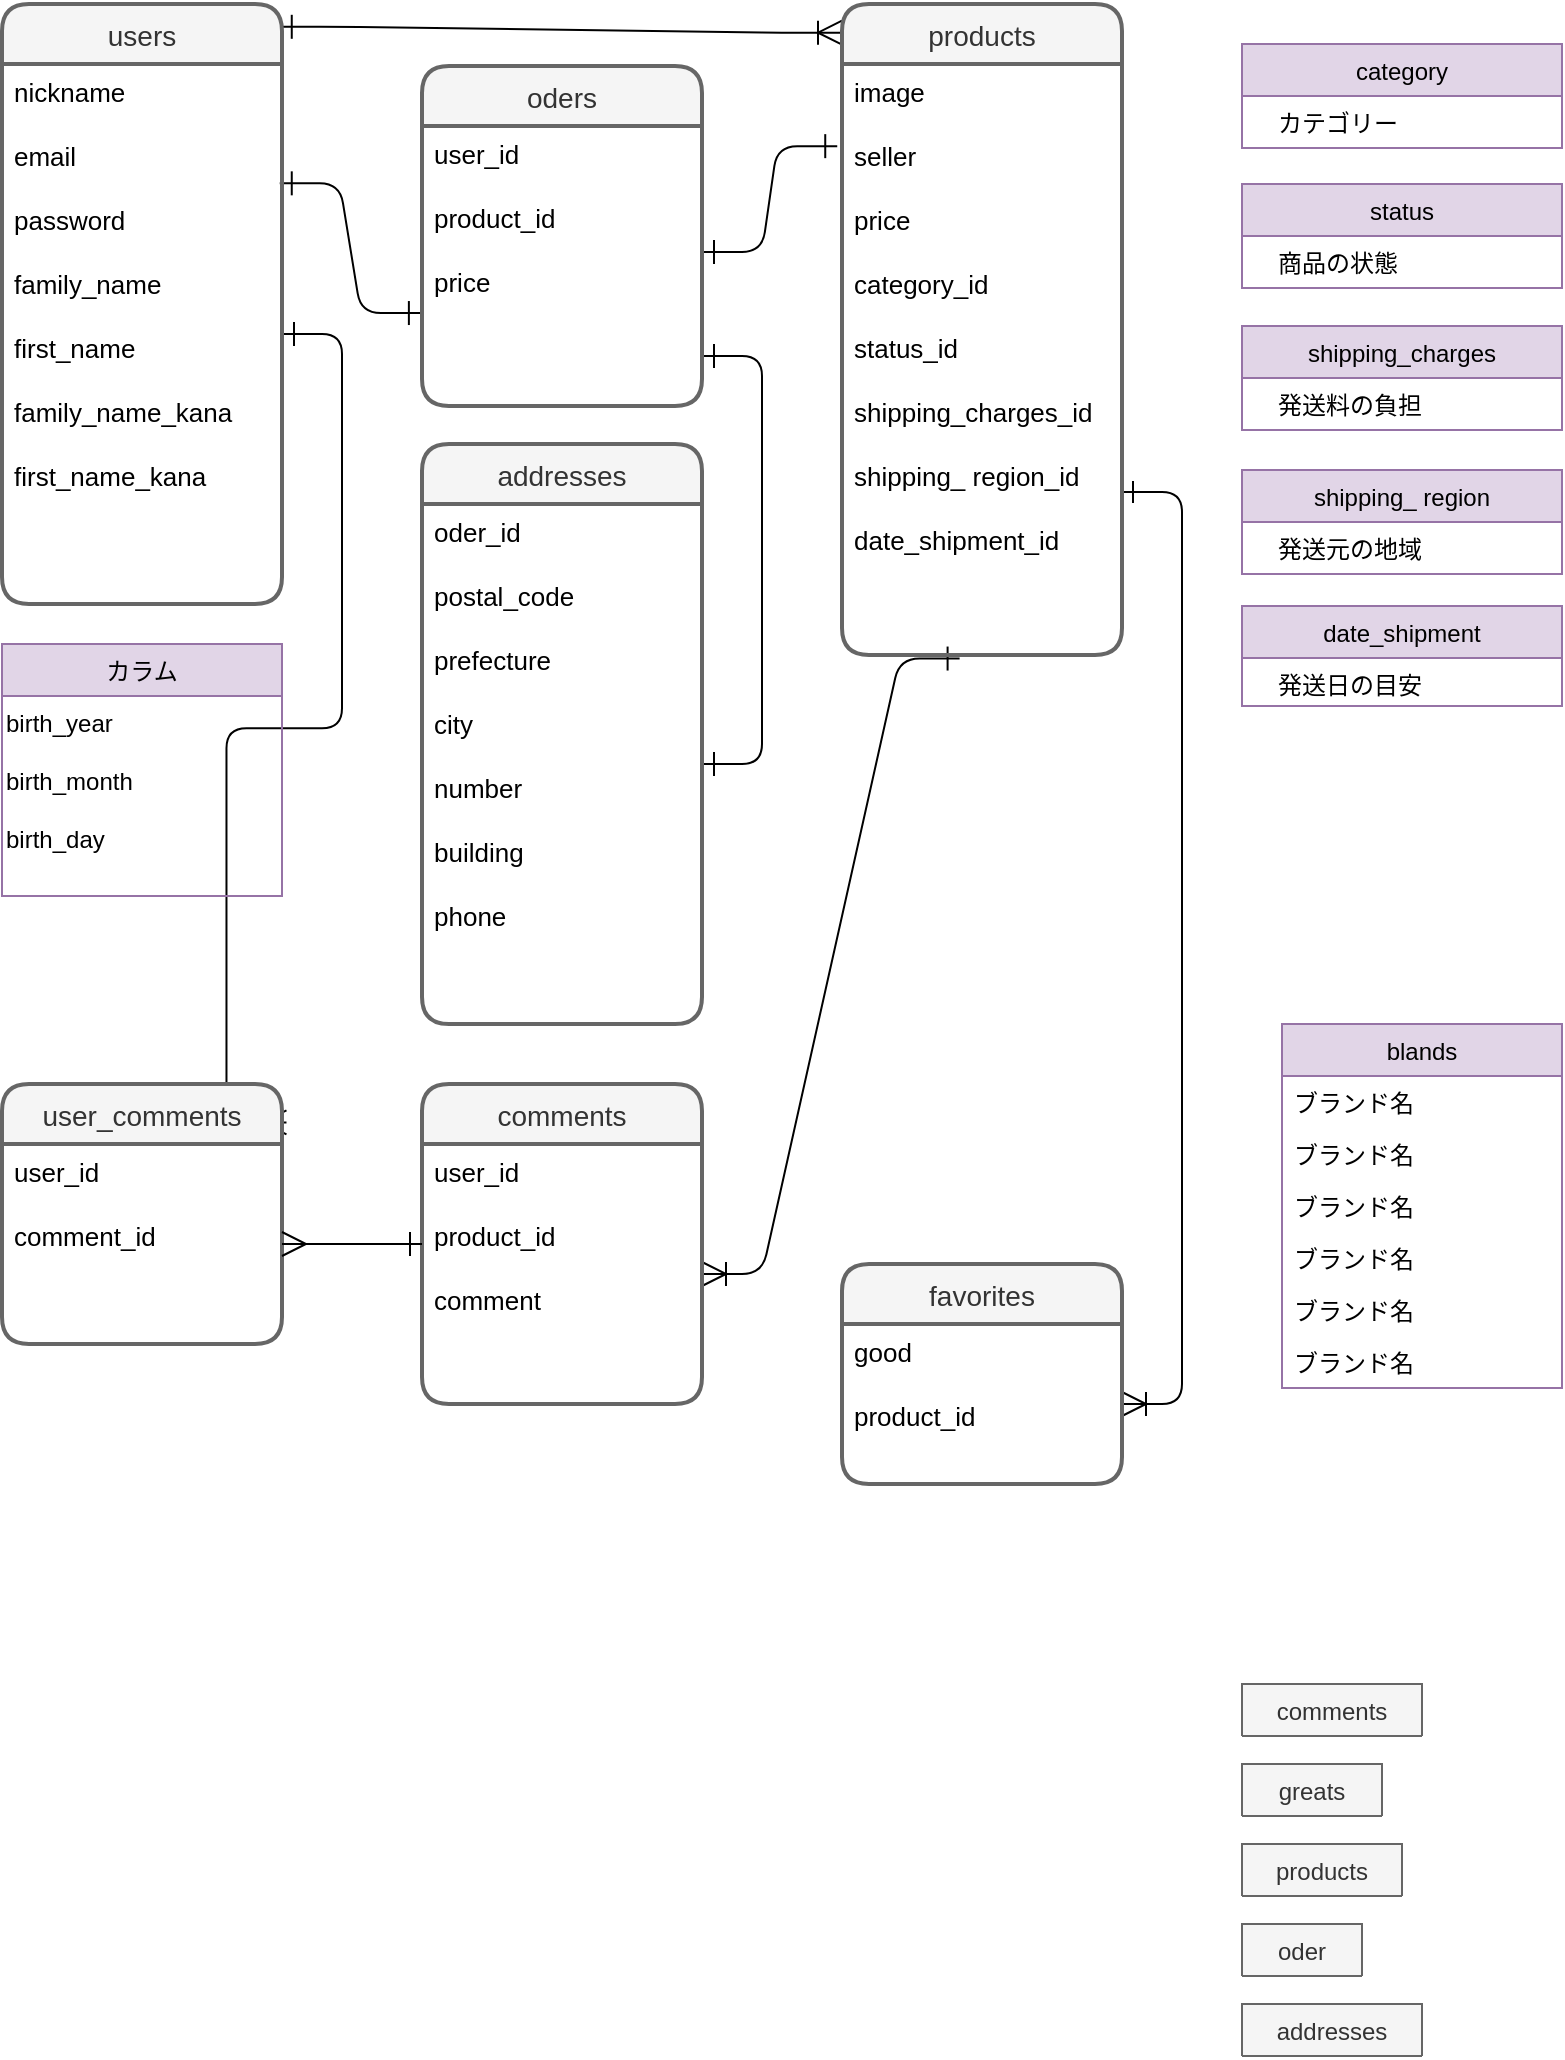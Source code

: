 <mxfile version="13.6.6" type="github">
  <diagram id="48rqmKpTKFCgV5Ji868A" name="Page-1">
    <mxGraphModel dx="946" dy="614" grid="1" gridSize="10" guides="1" tooltips="1" connect="1" arrows="1" fold="1" page="1" pageScale="1" pageWidth="827" pageHeight="1169" math="0" shadow="0">
      <root>
        <mxCell id="0" />
        <mxCell id="1" parent="0" />
        <mxCell id="Y9J6DQePMJ58XrVkBvrN-83" value="" style="edgeStyle=entityRelationEdgeStyle;fontSize=12;html=1;endArrow=ERone;startArrow=ERone;startFill=0;endFill=0;entryX=-0.004;entryY=0.668;entryDx=0;entryDy=0;exitX=0.992;exitY=0.221;exitDx=0;exitDy=0;exitPerimeter=0;entryPerimeter=0;endSize=10;startSize=10;" parent="1" source="Y9J6DQePMJ58XrVkBvrN-155" target="Y9J6DQePMJ58XrVkBvrN-182" edge="1">
          <mxGeometry width="100" height="100" relative="1" as="geometry">
            <mxPoint x="170" y="136.004" as="sourcePoint" />
            <mxPoint x="230" y="166.996" as="targetPoint" />
          </mxGeometry>
        </mxCell>
        <mxCell id="Y9J6DQePMJ58XrVkBvrN-84" value="" style="edgeStyle=entityRelationEdgeStyle;fontSize=12;html=1;endArrow=ERone;startArrow=ERone;startFill=0;exitX=1;exitY=0.5;exitDx=0;exitDy=0;endFill=0;endSize=10;startSize=10;" parent="1" target="Y9J6DQePMJ58XrVkBvrN-198" edge="1">
          <mxGeometry width="100" height="100" relative="1" as="geometry">
            <mxPoint x="370" y="236" as="sourcePoint" />
            <mxPoint x="370" y="361" as="targetPoint" />
          </mxGeometry>
        </mxCell>
        <mxCell id="Y9J6DQePMJ58XrVkBvrN-95" value="" style="edgeStyle=entityRelationEdgeStyle;fontSize=12;html=1;endArrow=ERone;startArrow=ERone;startFill=0;entryX=-0.017;entryY=0.139;entryDx=0;entryDy=0;endFill=0;endSize=10;startSize=10;entryPerimeter=0;" parent="1" target="Y9J6DQePMJ58XrVkBvrN-162" edge="1">
          <mxGeometry width="100" height="100" relative="1" as="geometry">
            <mxPoint x="370" y="184" as="sourcePoint" />
            <mxPoint x="430" y="145.0" as="targetPoint" />
          </mxGeometry>
        </mxCell>
        <mxCell id="Y9J6DQePMJ58XrVkBvrN-35" value="category" style="swimlane;fontStyle=0;childLayout=stackLayout;horizontal=1;startSize=26;fillColor=#e1d5e7;horizontalStack=0;resizeParent=1;resizeParentMax=0;resizeLast=0;collapsible=1;marginBottom=0;strokeColor=#9673a6;" parent="1" vertex="1">
          <mxGeometry x="640" y="80" width="160" height="52" as="geometry" />
        </mxCell>
        <mxCell id="Y9J6DQePMJ58XrVkBvrN-37" value="　カテゴリー" style="text;strokeColor=none;fillColor=none;align=left;verticalAlign=top;spacingLeft=4;spacingRight=4;overflow=hidden;rotatable=0;points=[[0,0.5],[1,0.5]];portConstraint=eastwest;" parent="Y9J6DQePMJ58XrVkBvrN-35" vertex="1">
          <mxGeometry y="26" width="160" height="26" as="geometry" />
        </mxCell>
        <mxCell id="Y9J6DQePMJ58XrVkBvrN-98" value="" style="edgeStyle=entityRelationEdgeStyle;fontSize=12;html=1;endArrow=ERoneToMany;startArrow=ERone;exitX=0.992;exitY=0.038;exitDx=0;exitDy=0;startFill=0;exitPerimeter=0;entryX=0;entryY=0.044;entryDx=0;entryDy=0;entryPerimeter=0;endSize=10;startSize=10;" parent="1" source="Y9J6DQePMJ58XrVkBvrN-154" target="Y9J6DQePMJ58XrVkBvrN-161" edge="1">
          <mxGeometry width="100" height="100" relative="1" as="geometry">
            <mxPoint x="170" y="94.04" as="sourcePoint" />
            <mxPoint x="427.06" y="94.04" as="targetPoint" />
          </mxGeometry>
        </mxCell>
        <mxCell id="Y9J6DQePMJ58XrVkBvrN-102" value="" style="edgeStyle=entityRelationEdgeStyle;fontSize=12;html=1;endArrow=ERone;startArrow=ERoneToMany;startFill=0;endFill=0;exitX=1;exitY=0.5;exitDx=0;exitDy=0;entryX=0.42;entryY=1.006;entryDx=0;entryDy=0;entryPerimeter=0;endSize=10;startSize=10;" parent="1" source="Y9J6DQePMJ58XrVkBvrN-206" target="Y9J6DQePMJ58XrVkBvrN-162" edge="1">
          <mxGeometry width="100" height="100" relative="1" as="geometry">
            <mxPoint x="370" y="785.0" as="sourcePoint" />
            <mxPoint x="495.94" y="342.002" as="targetPoint" />
          </mxGeometry>
        </mxCell>
        <mxCell id="Y9J6DQePMJ58XrVkBvrN-25" value="blands" style="swimlane;fontStyle=0;childLayout=stackLayout;horizontal=1;startSize=26;fillColor=#e1d5e7;horizontalStack=0;resizeParent=1;resizeParentMax=0;resizeLast=0;collapsible=1;marginBottom=0;strokeColor=#9673a6;" parent="1" vertex="1">
          <mxGeometry x="660" y="570" width="140" height="182" as="geometry" />
        </mxCell>
        <mxCell id="Y9J6DQePMJ58XrVkBvrN-26" value="ブランド名" style="text;strokeColor=none;fillColor=none;align=left;verticalAlign=top;spacingLeft=4;spacingRight=4;overflow=hidden;rotatable=0;points=[[0,0.5],[1,0.5]];portConstraint=eastwest;" parent="Y9J6DQePMJ58XrVkBvrN-25" vertex="1">
          <mxGeometry y="26" width="140" height="26" as="geometry" />
        </mxCell>
        <mxCell id="Y9J6DQePMJ58XrVkBvrN-27" value="ブランド名" style="text;strokeColor=none;fillColor=none;align=left;verticalAlign=top;spacingLeft=4;spacingRight=4;overflow=hidden;rotatable=0;points=[[0,0.5],[1,0.5]];portConstraint=eastwest;" parent="Y9J6DQePMJ58XrVkBvrN-25" vertex="1">
          <mxGeometry y="52" width="140" height="26" as="geometry" />
        </mxCell>
        <mxCell id="Y9J6DQePMJ58XrVkBvrN-28" value="ブランド名" style="text;strokeColor=none;fillColor=none;align=left;verticalAlign=top;spacingLeft=4;spacingRight=4;overflow=hidden;rotatable=0;points=[[0,0.5],[1,0.5]];portConstraint=eastwest;" parent="Y9J6DQePMJ58XrVkBvrN-25" vertex="1">
          <mxGeometry y="78" width="140" height="26" as="geometry" />
        </mxCell>
        <mxCell id="Y9J6DQePMJ58XrVkBvrN-29" value="ブランド名" style="text;strokeColor=none;fillColor=none;align=left;verticalAlign=top;spacingLeft=4;spacingRight=4;overflow=hidden;rotatable=0;points=[[0,0.5],[1,0.5]];portConstraint=eastwest;" parent="Y9J6DQePMJ58XrVkBvrN-25" vertex="1">
          <mxGeometry y="104" width="140" height="26" as="geometry" />
        </mxCell>
        <mxCell id="Y9J6DQePMJ58XrVkBvrN-30" value="ブランド名" style="text;strokeColor=none;fillColor=none;align=left;verticalAlign=top;spacingLeft=4;spacingRight=4;overflow=hidden;rotatable=0;points=[[0,0.5],[1,0.5]];portConstraint=eastwest;" parent="Y9J6DQePMJ58XrVkBvrN-25" vertex="1">
          <mxGeometry y="130" width="140" height="26" as="geometry" />
        </mxCell>
        <mxCell id="Y9J6DQePMJ58XrVkBvrN-31" value="ブランド名" style="text;strokeColor=none;fillColor=none;align=left;verticalAlign=top;spacingLeft=4;spacingRight=4;overflow=hidden;rotatable=0;points=[[0,0.5],[1,0.5]];portConstraint=eastwest;" parent="Y9J6DQePMJ58XrVkBvrN-25" vertex="1">
          <mxGeometry y="156" width="140" height="26" as="geometry" />
        </mxCell>
        <mxCell id="Y9J6DQePMJ58XrVkBvrN-110" value="" style="edgeStyle=entityRelationEdgeStyle;fontSize=12;html=1;endArrow=ERone;startArrow=ERmany;startFill=0;endFill=0;exitX=1.016;exitY=0.148;exitDx=0;exitDy=0;exitPerimeter=0;endSize=10;startSize=10;" parent="1" source="Y9J6DQePMJ58XrVkBvrN-217" target="Y9J6DQePMJ58XrVkBvrN-155" edge="1">
          <mxGeometry width="100" height="100" relative="1" as="geometry">
            <mxPoint x="100" y="590" as="sourcePoint" />
            <mxPoint x="160" y="480" as="targetPoint" />
          </mxGeometry>
        </mxCell>
        <mxCell id="Y9J6DQePMJ58XrVkBvrN-117" value="" style="edgeStyle=entityRelationEdgeStyle;fontSize=12;html=1;endArrow=ERoneToMany;startArrow=ERone;startFill=0;endFill=0;exitX=1;exitY=0.724;exitDx=0;exitDy=0;exitPerimeter=0;endSize=10;startSize=9;" parent="1" source="Y9J6DQePMJ58XrVkBvrN-162" target="Y9J6DQePMJ58XrVkBvrN-212" edge="1">
          <mxGeometry width="100" height="100" relative="1" as="geometry">
            <mxPoint x="571.96" y="313.012" as="sourcePoint" />
            <mxPoint x="580" y="950" as="targetPoint" />
          </mxGeometry>
        </mxCell>
        <mxCell id="Y9J6DQePMJ58XrVkBvrN-120" value="status" style="swimlane;fontStyle=0;childLayout=stackLayout;horizontal=1;startSize=26;fillColor=#e1d5e7;horizontalStack=0;resizeParent=1;resizeParentMax=0;resizeLast=0;collapsible=1;marginBottom=0;strokeColor=#9673a6;" parent="1" vertex="1">
          <mxGeometry x="640" y="150" width="160" height="52" as="geometry" />
        </mxCell>
        <mxCell id="Y9J6DQePMJ58XrVkBvrN-121" value="　商品の状態" style="text;strokeColor=none;fillColor=none;align=left;verticalAlign=top;spacingLeft=4;spacingRight=4;overflow=hidden;rotatable=0;points=[[0,0.5],[1,0.5]];portConstraint=eastwest;" parent="Y9J6DQePMJ58XrVkBvrN-120" vertex="1">
          <mxGeometry y="26" width="160" height="26" as="geometry" />
        </mxCell>
        <mxCell id="Y9J6DQePMJ58XrVkBvrN-126" value="shipping_charges" style="swimlane;fontStyle=0;childLayout=stackLayout;horizontal=1;startSize=26;fillColor=#e1d5e7;horizontalStack=0;resizeParent=1;resizeParentMax=0;resizeLast=0;collapsible=1;marginBottom=0;strokeColor=#9673a6;" parent="1" vertex="1">
          <mxGeometry x="640" y="221" width="160" height="52" as="geometry" />
        </mxCell>
        <mxCell id="Y9J6DQePMJ58XrVkBvrN-127" value="　発送料の負担" style="text;strokeColor=none;fillColor=none;align=left;verticalAlign=top;spacingLeft=4;spacingRight=4;overflow=hidden;rotatable=0;points=[[0,0.5],[1,0.5]];portConstraint=eastwest;" parent="Y9J6DQePMJ58XrVkBvrN-126" vertex="1">
          <mxGeometry y="26" width="160" height="26" as="geometry" />
        </mxCell>
        <mxCell id="Y9J6DQePMJ58XrVkBvrN-128" value="shipping_ region" style="swimlane;fontStyle=0;childLayout=stackLayout;horizontal=1;startSize=26;fillColor=#e1d5e7;horizontalStack=0;resizeParent=1;resizeParentMax=0;resizeLast=0;collapsible=1;marginBottom=0;strokeColor=#9673a6;" parent="1" vertex="1">
          <mxGeometry x="640" y="293" width="160" height="52" as="geometry" />
        </mxCell>
        <mxCell id="Y9J6DQePMJ58XrVkBvrN-129" value="　発送元の地域" style="text;strokeColor=none;fillColor=none;align=left;verticalAlign=top;spacingLeft=4;spacingRight=4;overflow=hidden;rotatable=0;points=[[0,0.5],[1,0.5]];portConstraint=eastwest;" parent="Y9J6DQePMJ58XrVkBvrN-128" vertex="1">
          <mxGeometry y="26" width="160" height="26" as="geometry" />
        </mxCell>
        <mxCell id="Y9J6DQePMJ58XrVkBvrN-130" value="date_shipment" style="swimlane;fontStyle=0;childLayout=stackLayout;horizontal=1;startSize=26;fillColor=#e1d5e7;horizontalStack=0;resizeParent=1;resizeParentMax=0;resizeLast=0;collapsible=1;marginBottom=0;strokeColor=#9673a6;" parent="1" vertex="1">
          <mxGeometry x="640" y="361" width="160" height="50" as="geometry" />
        </mxCell>
        <mxCell id="Y9J6DQePMJ58XrVkBvrN-131" value="　発送日の目安" style="text;strokeColor=none;fillColor=none;align=left;verticalAlign=top;spacingLeft=4;spacingRight=4;overflow=hidden;rotatable=0;points=[[0,0.5],[1,0.5]];portConstraint=eastwest;" parent="Y9J6DQePMJ58XrVkBvrN-130" vertex="1">
          <mxGeometry y="26" width="160" height="24" as="geometry" />
        </mxCell>
        <mxCell id="Y9J6DQePMJ58XrVkBvrN-154" value="users" style="swimlane;childLayout=stackLayout;horizontal=1;startSize=30;horizontalStack=0;rounded=1;fontSize=14;fontStyle=0;strokeWidth=2;resizeParent=0;resizeLast=1;shadow=0;dashed=0;align=center;fillColor=#f5f5f5;strokeColor=#666666;fontColor=#333333;" parent="1" vertex="1">
          <mxGeometry x="20" y="60" width="140" height="300" as="geometry" />
        </mxCell>
        <mxCell id="Y9J6DQePMJ58XrVkBvrN-155" value="nickname&#xa;&#xa;email&#xa;&#xa;password&#xa;&#xa;family_name&#xa;&#xa;first_name&#xa;&#xa;family_name_kana&#xa;&#xa;first_name_kana&#xa;&#xa;" style="align=left;strokeColor=none;fillColor=none;spacingLeft=4;fontSize=13;verticalAlign=top;resizable=0;rotatable=0;part=1;" parent="Y9J6DQePMJ58XrVkBvrN-154" vertex="1">
          <mxGeometry y="30" width="140" height="270" as="geometry" />
        </mxCell>
        <mxCell id="Y9J6DQePMJ58XrVkBvrN-157" style="edgeStyle=orthogonalEdgeStyle;rounded=0;orthogonalLoop=1;jettySize=auto;html=1;exitX=0.5;exitY=1;exitDx=0;exitDy=0;startArrow=ERmany;startFill=0;endArrow=ERoneToMany;endFill=0;fontSize=13;" parent="Y9J6DQePMJ58XrVkBvrN-154" source="Y9J6DQePMJ58XrVkBvrN-155" target="Y9J6DQePMJ58XrVkBvrN-155" edge="1">
          <mxGeometry relative="1" as="geometry" />
        </mxCell>
        <mxCell id="Y9J6DQePMJ58XrVkBvrN-161" value="products" style="swimlane;childLayout=stackLayout;horizontal=1;startSize=30;horizontalStack=0;rounded=1;fontSize=14;fontStyle=0;strokeWidth=2;resizeParent=0;resizeLast=1;shadow=0;dashed=0;align=center;fillColor=#f5f5f5;strokeColor=#666666;fontColor=#333333;" parent="1" vertex="1">
          <mxGeometry x="440" y="60" width="140" height="325.5" as="geometry" />
        </mxCell>
        <mxCell id="Y9J6DQePMJ58XrVkBvrN-163" style="edgeStyle=orthogonalEdgeStyle;rounded=0;orthogonalLoop=1;jettySize=auto;html=1;exitX=0.5;exitY=1;exitDx=0;exitDy=0;startArrow=ERmany;startFill=0;endArrow=ERoneToMany;endFill=0;fontSize=13;" parent="Y9J6DQePMJ58XrVkBvrN-161" source="Y9J6DQePMJ58XrVkBvrN-162" target="Y9J6DQePMJ58XrVkBvrN-162" edge="1">
          <mxGeometry relative="1" as="geometry" />
        </mxCell>
        <mxCell id="Y9J6DQePMJ58XrVkBvrN-162" value="image&#xa;&#xa;seller&#xa;&#xa;price&#xa;&#xa;category_id&#xa;&#xa;status_id&#xa;&#xa;shipping_charges_id&#xa;&#xa;shipping_ region_id&#xa;&#xa;date_shipment_id&#xa;" style="align=left;strokeColor=none;fillColor=none;spacingLeft=4;fontSize=13;verticalAlign=top;resizable=0;rotatable=0;part=1;" parent="Y9J6DQePMJ58XrVkBvrN-161" vertex="1">
          <mxGeometry y="30" width="140" height="295.5" as="geometry" />
        </mxCell>
        <mxCell id="Y9J6DQePMJ58XrVkBvrN-181" value="oders" style="swimlane;childLayout=stackLayout;horizontal=1;startSize=30;horizontalStack=0;rounded=1;fontSize=14;fontStyle=0;strokeWidth=2;resizeParent=0;resizeLast=1;shadow=0;dashed=0;align=center;fillColor=#f5f5f5;strokeColor=#666666;fontColor=#333333;" parent="1" vertex="1">
          <mxGeometry x="230" y="91" width="140" height="170" as="geometry" />
        </mxCell>
        <mxCell id="Y9J6DQePMJ58XrVkBvrN-182" value="user_id&#xa;&#xa;product_id&#xa;&#xa;price&#xa;&#xa;" style="align=left;strokeColor=none;fillColor=none;spacingLeft=4;fontSize=13;verticalAlign=top;resizable=0;rotatable=0;part=1;" parent="Y9J6DQePMJ58XrVkBvrN-181" vertex="1">
          <mxGeometry y="30" width="140" height="140" as="geometry" />
        </mxCell>
        <mxCell id="Y9J6DQePMJ58XrVkBvrN-183" style="edgeStyle=orthogonalEdgeStyle;rounded=0;orthogonalLoop=1;jettySize=auto;html=1;exitX=0.5;exitY=1;exitDx=0;exitDy=0;startArrow=ERmany;startFill=0;endArrow=ERoneToMany;endFill=0;fontSize=13;" parent="Y9J6DQePMJ58XrVkBvrN-181" source="Y9J6DQePMJ58XrVkBvrN-182" target="Y9J6DQePMJ58XrVkBvrN-182" edge="1">
          <mxGeometry relative="1" as="geometry" />
        </mxCell>
        <mxCell id="Y9J6DQePMJ58XrVkBvrN-197" value="addresses" style="swimlane;childLayout=stackLayout;horizontal=1;startSize=30;horizontalStack=0;rounded=1;fontSize=14;fontStyle=0;strokeWidth=2;resizeParent=0;resizeLast=1;shadow=0;dashed=0;align=center;fillColor=#f5f5f5;strokeColor=#666666;fontColor=#333333;" parent="1" vertex="1">
          <mxGeometry x="230" y="280" width="140" height="290" as="geometry" />
        </mxCell>
        <mxCell id="Y9J6DQePMJ58XrVkBvrN-198" value="oder_id&#xa;&#xa;postal_code&#xa;&#xa;prefecture&#xa;&#xa;city&#xa;&#xa;number&#xa;&#xa;building&#xa;&#xa;phone&#xa;&#xa;" style="align=left;strokeColor=none;fillColor=none;spacingLeft=4;fontSize=13;verticalAlign=top;resizable=0;rotatable=0;part=1;" parent="Y9J6DQePMJ58XrVkBvrN-197" vertex="1">
          <mxGeometry y="30" width="140" height="260" as="geometry" />
        </mxCell>
        <mxCell id="Y9J6DQePMJ58XrVkBvrN-199" style="edgeStyle=orthogonalEdgeStyle;rounded=0;orthogonalLoop=1;jettySize=auto;html=1;exitX=0.5;exitY=1;exitDx=0;exitDy=0;startArrow=ERmany;startFill=0;endArrow=ERoneToMany;endFill=0;fontSize=13;" parent="Y9J6DQePMJ58XrVkBvrN-197" source="Y9J6DQePMJ58XrVkBvrN-198" target="Y9J6DQePMJ58XrVkBvrN-198" edge="1">
          <mxGeometry relative="1" as="geometry" />
        </mxCell>
        <mxCell id="Y9J6DQePMJ58XrVkBvrN-205" value="comments" style="swimlane;childLayout=stackLayout;horizontal=1;startSize=30;horizontalStack=0;rounded=1;fontSize=14;fontStyle=0;strokeWidth=2;resizeParent=0;resizeLast=1;shadow=0;dashed=0;align=center;fillColor=#f5f5f5;strokeColor=#666666;fontColor=#333333;" parent="1" vertex="1">
          <mxGeometry x="230" y="600" width="140" height="160" as="geometry" />
        </mxCell>
        <mxCell id="Y9J6DQePMJ58XrVkBvrN-206" value="user_id&#xa;&#xa;product_id&#xa;&#xa;comment&#xa;" style="align=left;strokeColor=none;fillColor=none;spacingLeft=4;fontSize=13;verticalAlign=top;resizable=0;rotatable=0;part=1;" parent="Y9J6DQePMJ58XrVkBvrN-205" vertex="1">
          <mxGeometry y="30" width="140" height="130" as="geometry" />
        </mxCell>
        <mxCell id="Y9J6DQePMJ58XrVkBvrN-207" style="edgeStyle=orthogonalEdgeStyle;rounded=0;orthogonalLoop=1;jettySize=auto;html=1;exitX=0.5;exitY=1;exitDx=0;exitDy=0;startArrow=ERmany;startFill=0;endArrow=ERoneToMany;endFill=0;fontSize=13;" parent="Y9J6DQePMJ58XrVkBvrN-205" source="Y9J6DQePMJ58XrVkBvrN-206" target="Y9J6DQePMJ58XrVkBvrN-206" edge="1">
          <mxGeometry relative="1" as="geometry" />
        </mxCell>
        <mxCell id="Y9J6DQePMJ58XrVkBvrN-211" value="favorites" style="swimlane;childLayout=stackLayout;horizontal=1;startSize=30;horizontalStack=0;rounded=1;fontSize=14;fontStyle=0;strokeWidth=2;resizeParent=0;resizeLast=1;shadow=0;dashed=0;align=center;fillColor=#f5f5f5;strokeColor=#666666;fontColor=#333333;" parent="1" vertex="1">
          <mxGeometry x="440" y="690" width="140" height="110" as="geometry" />
        </mxCell>
        <mxCell id="Y9J6DQePMJ58XrVkBvrN-212" value="good&#xa;&#xa;product_id" style="align=left;strokeColor=none;fillColor=none;spacingLeft=4;fontSize=13;verticalAlign=top;resizable=0;rotatable=0;part=1;" parent="Y9J6DQePMJ58XrVkBvrN-211" vertex="1">
          <mxGeometry y="30" width="140" height="80" as="geometry" />
        </mxCell>
        <mxCell id="Y9J6DQePMJ58XrVkBvrN-213" style="edgeStyle=orthogonalEdgeStyle;rounded=0;orthogonalLoop=1;jettySize=auto;html=1;exitX=0.5;exitY=1;exitDx=0;exitDy=0;startArrow=ERmany;startFill=0;endArrow=ERoneToMany;endFill=0;fontSize=13;" parent="Y9J6DQePMJ58XrVkBvrN-211" source="Y9J6DQePMJ58XrVkBvrN-212" target="Y9J6DQePMJ58XrVkBvrN-212" edge="1">
          <mxGeometry relative="1" as="geometry" />
        </mxCell>
        <mxCell id="Y9J6DQePMJ58XrVkBvrN-208" value="greats" style="swimlane;fontStyle=0;childLayout=stackLayout;horizontal=1;startSize=26;fillColor=#f5f5f5;horizontalStack=0;resizeParent=1;resizeParentMax=0;resizeLast=0;collapsible=1;marginBottom=0;strokeColor=#666666;fontColor=#333333;" parent="1" vertex="1" collapsed="1">
          <mxGeometry x="640" y="940" width="70" height="26" as="geometry">
            <mxRectangle x="-360" y="910" width="140" height="78" as="alternateBounds" />
          </mxGeometry>
        </mxCell>
        <mxCell id="Y9J6DQePMJ58XrVkBvrN-209" value="good" style="text;strokeColor=none;fillColor=none;align=left;verticalAlign=top;spacingLeft=4;spacingRight=4;overflow=hidden;rotatable=0;points=[[0,0.5],[1,0.5]];portConstraint=eastwest;" parent="Y9J6DQePMJ58XrVkBvrN-208" vertex="1">
          <mxGeometry y="26" width="70" height="26" as="geometry" />
        </mxCell>
        <mxCell id="Y9J6DQePMJ58XrVkBvrN-210" value="product_id" style="text;strokeColor=none;fillColor=none;align=left;verticalAlign=top;spacingLeft=4;spacingRight=4;overflow=hidden;rotatable=0;points=[[0,0.5],[1,0.5]];portConstraint=eastwest;" parent="Y9J6DQePMJ58XrVkBvrN-208" vertex="1">
          <mxGeometry y="52" width="70" height="26" as="geometry" />
        </mxCell>
        <mxCell id="Y9J6DQePMJ58XrVkBvrN-200" value="comments" style="swimlane;fontStyle=0;childLayout=stackLayout;horizontal=1;startSize=26;fillColor=#f5f5f5;horizontalStack=0;resizeParent=1;resizeParentMax=0;resizeLast=0;collapsible=1;marginBottom=0;strokeColor=#666666;fontColor=#333333;" parent="1" vertex="1" collapsed="1">
          <mxGeometry x="640" y="900" width="90" height="26" as="geometry">
            <mxRectangle x="-360" y="750" width="140" height="130" as="alternateBounds" />
          </mxGeometry>
        </mxCell>
        <mxCell id="Y9J6DQePMJ58XrVkBvrN-201" value="id" style="text;strokeColor=none;fillColor=none;align=left;verticalAlign=top;spacingLeft=4;spacingRight=4;overflow=hidden;rotatable=0;points=[[0,0.5],[1,0.5]];portConstraint=eastwest;" parent="Y9J6DQePMJ58XrVkBvrN-200" vertex="1">
          <mxGeometry y="26" width="90" height="26" as="geometry" />
        </mxCell>
        <mxCell id="Y9J6DQePMJ58XrVkBvrN-202" value="user_id" style="text;strokeColor=none;fillColor=none;align=left;verticalAlign=top;spacingLeft=4;spacingRight=4;overflow=hidden;rotatable=0;points=[[0,0.5],[1,0.5]];portConstraint=eastwest;" parent="Y9J6DQePMJ58XrVkBvrN-200" vertex="1">
          <mxGeometry y="52" width="90" height="26" as="geometry" />
        </mxCell>
        <mxCell id="Y9J6DQePMJ58XrVkBvrN-203" value="product_id" style="text;strokeColor=none;fillColor=none;align=left;verticalAlign=top;spacingLeft=4;spacingRight=4;overflow=hidden;rotatable=0;points=[[0,0.5],[1,0.5]];portConstraint=eastwest;" parent="Y9J6DQePMJ58XrVkBvrN-200" vertex="1">
          <mxGeometry y="78" width="90" height="26" as="geometry" />
        </mxCell>
        <mxCell id="Y9J6DQePMJ58XrVkBvrN-204" value="comment" style="text;strokeColor=none;fillColor=none;align=left;verticalAlign=top;spacingLeft=4;spacingRight=4;overflow=hidden;rotatable=0;points=[[0,0.5],[1,0.5]];portConstraint=eastwest;" parent="Y9J6DQePMJ58XrVkBvrN-200" vertex="1">
          <mxGeometry y="104" width="90" height="26" as="geometry" />
        </mxCell>
        <mxCell id="Y9J6DQePMJ58XrVkBvrN-166" value="products" style="swimlane;fontStyle=0;childLayout=stackLayout;horizontal=1;startSize=26;fillColor=#f5f5f5;horizontalStack=0;resizeParent=1;resizeParentMax=0;resizeLast=0;collapsible=1;marginBottom=0;strokeColor=#666666;fontColor=#333333;" parent="1" vertex="1" collapsed="1">
          <mxGeometry x="640" y="980" width="80" height="26" as="geometry">
            <mxRectangle x="-360" y="470" width="140" height="260" as="alternateBounds" />
          </mxGeometry>
        </mxCell>
        <mxCell id="Y9J6DQePMJ58XrVkBvrN-167" value="id" style="text;strokeColor=none;fillColor=none;align=left;verticalAlign=top;spacingLeft=4;spacingRight=4;overflow=hidden;rotatable=0;points=[[0,0.5],[1,0.5]];portConstraint=eastwest;" parent="Y9J6DQePMJ58XrVkBvrN-166" vertex="1">
          <mxGeometry y="26" width="80" height="26" as="geometry" />
        </mxCell>
        <mxCell id="Y9J6DQePMJ58XrVkBvrN-168" value="image" style="text;strokeColor=none;fillColor=none;align=left;verticalAlign=top;spacingLeft=4;spacingRight=4;overflow=hidden;rotatable=0;points=[[0,0.5],[1,0.5]];portConstraint=eastwest;" parent="Y9J6DQePMJ58XrVkBvrN-166" vertex="1">
          <mxGeometry y="52" width="80" height="26" as="geometry" />
        </mxCell>
        <mxCell id="Y9J6DQePMJ58XrVkBvrN-169" value="seller" style="text;strokeColor=none;fillColor=none;align=left;verticalAlign=top;spacingLeft=4;spacingRight=4;overflow=hidden;rotatable=0;points=[[0,0.5],[1,0.5]];portConstraint=eastwest;" parent="Y9J6DQePMJ58XrVkBvrN-166" vertex="1">
          <mxGeometry y="78" width="80" height="26" as="geometry" />
        </mxCell>
        <mxCell id="Y9J6DQePMJ58XrVkBvrN-170" value="plice&#xa;" style="text;strokeColor=none;fillColor=none;align=left;verticalAlign=top;spacingLeft=4;spacingRight=4;overflow=hidden;rotatable=0;points=[[0,0.5],[1,0.5]];portConstraint=eastwest;" parent="Y9J6DQePMJ58XrVkBvrN-166" vertex="1">
          <mxGeometry y="104" width="80" height="26" as="geometry" />
        </mxCell>
        <mxCell id="Y9J6DQePMJ58XrVkBvrN-171" value="category_id" style="text;strokeColor=none;fillColor=none;align=left;verticalAlign=top;spacingLeft=4;spacingRight=4;overflow=hidden;rotatable=0;points=[[0,0.5],[1,0.5]];portConstraint=eastwest;" parent="Y9J6DQePMJ58XrVkBvrN-166" vertex="1">
          <mxGeometry y="130" width="80" height="26" as="geometry" />
        </mxCell>
        <mxCell id="Y9J6DQePMJ58XrVkBvrN-172" value="status_id" style="text;strokeColor=none;fillColor=none;align=left;verticalAlign=top;spacingLeft=4;spacingRight=4;overflow=hidden;rotatable=0;points=[[0,0.5],[1,0.5]];portConstraint=eastwest;" parent="Y9J6DQePMJ58XrVkBvrN-166" vertex="1">
          <mxGeometry y="156" width="80" height="26" as="geometry" />
        </mxCell>
        <mxCell id="Y9J6DQePMJ58XrVkBvrN-173" value="shipping_charges_id" style="text;strokeColor=none;fillColor=none;align=left;verticalAlign=top;spacingLeft=4;spacingRight=4;overflow=hidden;rotatable=0;points=[[0,0.5],[1,0.5]];portConstraint=eastwest;" parent="Y9J6DQePMJ58XrVkBvrN-166" vertex="1">
          <mxGeometry y="182" width="80" height="26" as="geometry" />
        </mxCell>
        <mxCell id="Y9J6DQePMJ58XrVkBvrN-174" value="shipping_ region_id" style="text;strokeColor=none;fillColor=none;align=left;verticalAlign=top;spacingLeft=4;spacingRight=4;overflow=hidden;rotatable=0;points=[[0,0.5],[1,0.5]];portConstraint=eastwest;" parent="Y9J6DQePMJ58XrVkBvrN-166" vertex="1">
          <mxGeometry y="208" width="80" height="26" as="geometry" />
        </mxCell>
        <mxCell id="Y9J6DQePMJ58XrVkBvrN-175" value="date_shipment_id" style="text;strokeColor=none;fillColor=none;align=left;verticalAlign=top;spacingLeft=4;spacingRight=4;overflow=hidden;rotatable=0;points=[[0,0.5],[1,0.5]];portConstraint=eastwest;" parent="Y9J6DQePMJ58XrVkBvrN-166" vertex="1">
          <mxGeometry y="234" width="80" height="26" as="geometry" />
        </mxCell>
        <mxCell id="17ID99cBYoXY6T9oCgpm-3" value="カラム" style="swimlane;fontStyle=0;childLayout=stackLayout;horizontal=1;startSize=26;fillColor=#e1d5e7;horizontalStack=0;resizeParent=1;resizeParentMax=0;resizeLast=0;collapsible=1;marginBottom=0;strokeColor=#9673a6;" parent="1" vertex="1">
          <mxGeometry x="20" y="380" width="140" height="126" as="geometry" />
        </mxCell>
        <mxCell id="17ID99cBYoXY6T9oCgpm-2" value="&lt;meta charset=&quot;utf-8&quot;&gt;birth_year&lt;br style=&quot;padding: 0px ; margin: 0px&quot;&gt;&lt;br style=&quot;padding: 0px ; margin: 0px&quot;&gt;birth_month &amp;nbsp;&lt;br style=&quot;padding: 0px ; margin: 0px&quot;&gt;&lt;br style=&quot;padding: 0px ; margin: 0px&quot;&gt;birth_day&lt;div style=&quot;padding: 0px ; margin: 0px&quot;&gt;&lt;br style=&quot;padding: 0px; margin: 0px; color: rgb(0, 0, 0); font-family: helvetica; font-size: 13px; font-style: normal; font-weight: 400; letter-spacing: normal; text-align: left; text-indent: 0px; text-transform: none; word-spacing: 0px; background-color: rgb(248, 249, 250);&quot;&gt;&lt;/div&gt;" style="text;whiteSpace=wrap;html=1;" parent="17ID99cBYoXY6T9oCgpm-3" vertex="1">
          <mxGeometry y="26" width="140" height="100" as="geometry" />
        </mxCell>
        <mxCell id="Y9J6DQePMJ58XrVkBvrN-176" value="oder" style="swimlane;fontStyle=0;childLayout=stackLayout;horizontal=1;startSize=26;fillColor=#f5f5f5;horizontalStack=0;resizeParent=1;resizeParentMax=0;resizeLast=0;collapsible=1;marginBottom=0;strokeColor=#666666;fontColor=#333333;" parent="1" vertex="1" collapsed="1">
          <mxGeometry x="640" y="1020" width="60" height="26" as="geometry">
            <mxRectangle x="-350" y="315" width="140" height="130" as="alternateBounds" />
          </mxGeometry>
        </mxCell>
        <mxCell id="Y9J6DQePMJ58XrVkBvrN-177" value="id" style="text;strokeColor=none;fillColor=none;align=left;verticalAlign=top;spacingLeft=4;spacingRight=4;overflow=hidden;rotatable=0;points=[[0,0.5],[1,0.5]];portConstraint=eastwest;" parent="Y9J6DQePMJ58XrVkBvrN-176" vertex="1">
          <mxGeometry y="26" width="60" height="26" as="geometry" />
        </mxCell>
        <mxCell id="Y9J6DQePMJ58XrVkBvrN-178" value="user_id" style="text;strokeColor=none;fillColor=none;align=left;verticalAlign=top;spacingLeft=4;spacingRight=4;overflow=hidden;rotatable=0;points=[[0,0.5],[1,0.5]];portConstraint=eastwest;" parent="Y9J6DQePMJ58XrVkBvrN-176" vertex="1">
          <mxGeometry y="52" width="60" height="26" as="geometry" />
        </mxCell>
        <mxCell id="Y9J6DQePMJ58XrVkBvrN-179" value="product_id" style="text;strokeColor=none;fillColor=none;align=left;verticalAlign=top;spacingLeft=4;spacingRight=4;overflow=hidden;rotatable=0;points=[[0,0.5],[1,0.5]];portConstraint=eastwest;" parent="Y9J6DQePMJ58XrVkBvrN-176" vertex="1">
          <mxGeometry y="78" width="60" height="26" as="geometry" />
        </mxCell>
        <mxCell id="Y9J6DQePMJ58XrVkBvrN-180" value="price&#xa;" style="text;strokeColor=none;fillColor=none;align=left;verticalAlign=top;spacingLeft=4;spacingRight=4;overflow=hidden;rotatable=0;points=[[0,0.5],[1,0.5]];portConstraint=eastwest;" parent="Y9J6DQePMJ58XrVkBvrN-176" vertex="1">
          <mxGeometry y="104" width="60" height="26" as="geometry" />
        </mxCell>
        <mxCell id="Y9J6DQePMJ58XrVkBvrN-186" value="addresses" style="swimlane;fontStyle=0;childLayout=stackLayout;horizontal=1;startSize=26;fillColor=#f5f5f5;horizontalStack=0;resizeParent=1;resizeParentMax=0;resizeLast=0;collapsible=1;marginBottom=0;strokeColor=#666666;fontColor=#333333;" parent="1" vertex="1" collapsed="1">
          <mxGeometry x="640" y="1060" width="90" height="26" as="geometry">
            <mxRectangle x="-350" y="91" width="140" height="208" as="alternateBounds" />
          </mxGeometry>
        </mxCell>
        <mxCell id="Y9J6DQePMJ58XrVkBvrN-187" value="oder_id" style="text;strokeColor=none;fillColor=none;align=left;verticalAlign=top;spacingLeft=4;spacingRight=4;overflow=hidden;rotatable=0;points=[[0,0.5],[1,0.5]];portConstraint=eastwest;" parent="Y9J6DQePMJ58XrVkBvrN-186" vertex="1">
          <mxGeometry y="26" width="90" height="26" as="geometry" />
        </mxCell>
        <mxCell id="Y9J6DQePMJ58XrVkBvrN-188" value="postal_code" style="text;strokeColor=none;fillColor=none;align=left;verticalAlign=top;spacingLeft=4;spacingRight=4;overflow=hidden;rotatable=0;points=[[0,0.5],[1,0.5]];portConstraint=eastwest;" parent="Y9J6DQePMJ58XrVkBvrN-186" vertex="1">
          <mxGeometry y="52" width="90" height="26" as="geometry" />
        </mxCell>
        <mxCell id="Y9J6DQePMJ58XrVkBvrN-189" value="prefecture" style="text;strokeColor=none;fillColor=none;align=left;verticalAlign=top;spacingLeft=4;spacingRight=4;overflow=hidden;rotatable=0;points=[[0,0.5],[1,0.5]];portConstraint=eastwest;" parent="Y9J6DQePMJ58XrVkBvrN-186" vertex="1">
          <mxGeometry y="78" width="90" height="26" as="geometry" />
        </mxCell>
        <mxCell id="Y9J6DQePMJ58XrVkBvrN-190" value="city" style="text;strokeColor=none;fillColor=none;align=left;verticalAlign=top;spacingLeft=4;spacingRight=4;overflow=hidden;rotatable=0;points=[[0,0.5],[1,0.5]];portConstraint=eastwest;" parent="Y9J6DQePMJ58XrVkBvrN-186" vertex="1">
          <mxGeometry y="104" width="90" height="26" as="geometry" />
        </mxCell>
        <mxCell id="Y9J6DQePMJ58XrVkBvrN-191" value="number" style="text;strokeColor=none;fillColor=none;align=left;verticalAlign=top;spacingLeft=4;spacingRight=4;overflow=hidden;rotatable=0;points=[[0,0.5],[1,0.5]];portConstraint=eastwest;" parent="Y9J6DQePMJ58XrVkBvrN-186" vertex="1">
          <mxGeometry y="130" width="90" height="26" as="geometry" />
        </mxCell>
        <mxCell id="Y9J6DQePMJ58XrVkBvrN-192" value="building" style="text;strokeColor=none;fillColor=none;align=left;verticalAlign=top;spacingLeft=4;spacingRight=4;overflow=hidden;rotatable=0;points=[[0,0.5],[1,0.5]];portConstraint=eastwest;" parent="Y9J6DQePMJ58XrVkBvrN-186" vertex="1">
          <mxGeometry y="156" width="90" height="26" as="geometry" />
        </mxCell>
        <mxCell id="Y9J6DQePMJ58XrVkBvrN-193" value="phone" style="text;strokeColor=none;fillColor=none;align=left;verticalAlign=top;spacingLeft=4;spacingRight=4;overflow=hidden;rotatable=0;points=[[0,0.5],[1,0.5]];portConstraint=eastwest;" parent="Y9J6DQePMJ58XrVkBvrN-186" vertex="1">
          <mxGeometry y="182" width="90" height="26" as="geometry" />
        </mxCell>
        <mxCell id="Y9J6DQePMJ58XrVkBvrN-217" value="user_comments" style="swimlane;childLayout=stackLayout;horizontal=1;startSize=30;horizontalStack=0;rounded=1;fontSize=14;fontStyle=0;strokeWidth=2;resizeParent=0;resizeLast=1;shadow=0;dashed=0;align=center;fillColor=#f5f5f5;strokeColor=#666666;fontColor=#333333;" parent="1" vertex="1">
          <mxGeometry x="20" y="600" width="140" height="130" as="geometry" />
        </mxCell>
        <mxCell id="Y9J6DQePMJ58XrVkBvrN-218" value="user_id&#xa;&#xa;comment_id&#xa;" style="align=left;strokeColor=none;fillColor=none;spacingLeft=4;fontSize=13;verticalAlign=top;resizable=0;rotatable=0;part=1;" parent="Y9J6DQePMJ58XrVkBvrN-217" vertex="1">
          <mxGeometry y="30" width="140" height="100" as="geometry" />
        </mxCell>
        <mxCell id="Y9J6DQePMJ58XrVkBvrN-219" style="edgeStyle=orthogonalEdgeStyle;rounded=0;orthogonalLoop=1;jettySize=auto;html=1;exitX=0.5;exitY=1;exitDx=0;exitDy=0;startArrow=ERmany;startFill=0;endArrow=ERoneToMany;endFill=0;fontSize=13;" parent="Y9J6DQePMJ58XrVkBvrN-217" source="Y9J6DQePMJ58XrVkBvrN-218" target="Y9J6DQePMJ58XrVkBvrN-218" edge="1">
          <mxGeometry relative="1" as="geometry" />
        </mxCell>
        <mxCell id="Y9J6DQePMJ58XrVkBvrN-221" value="" style="edgeStyle=entityRelationEdgeStyle;fontSize=12;html=1;endArrow=ERone;startArrow=ERmany;startFill=0;endFill=0;entryX=0;entryY=0.5;entryDx=0;entryDy=0;endSize=10;startSize=10;exitX=1;exitY=0.5;exitDx=0;exitDy=0;" parent="1" source="Y9J6DQePMJ58XrVkBvrN-218" target="Y9J6DQePMJ58XrVkBvrN-205" edge="1">
          <mxGeometry width="100" height="100" relative="1" as="geometry">
            <mxPoint x="80" y="840" as="sourcePoint" />
            <mxPoint x="100" y="610" as="targetPoint" />
          </mxGeometry>
        </mxCell>
      </root>
    </mxGraphModel>
  </diagram>
</mxfile>

